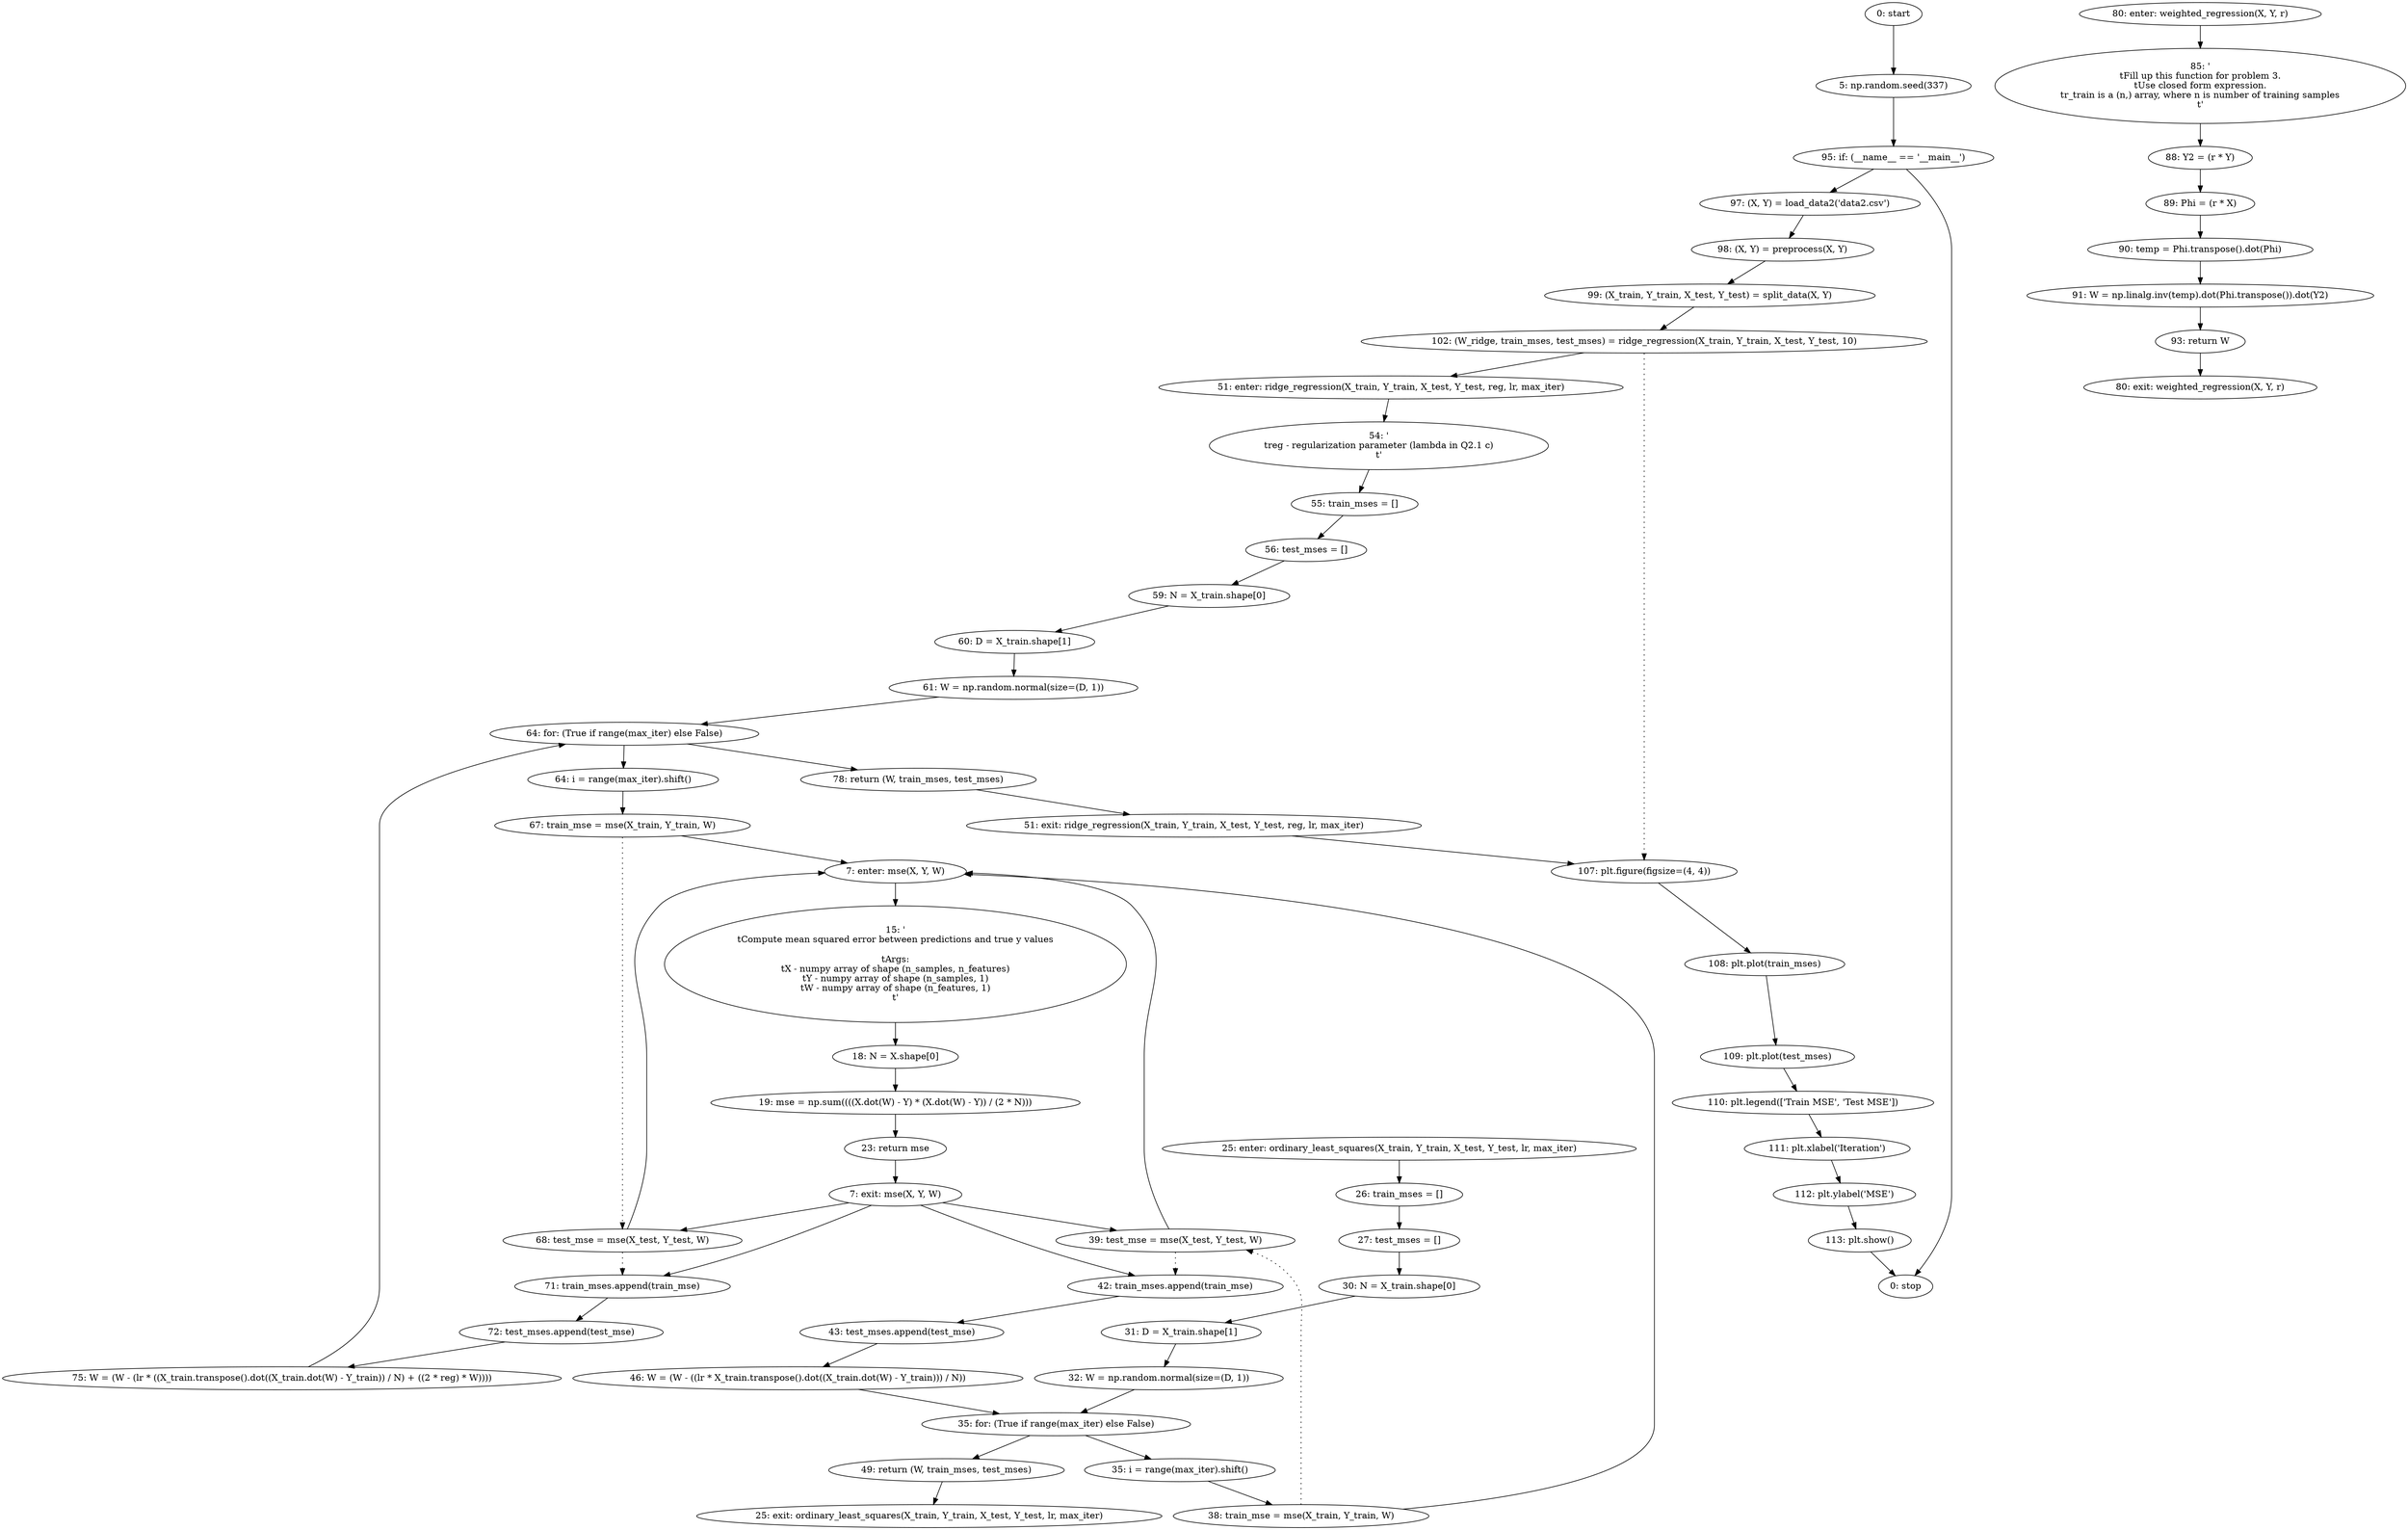 strict digraph "" {
	node [label="\N"];
	0	 [label="0: start"];
	1	 [label="5: np.random.seed(337)"];
	0 -> 1;
	47	 [label="95: if: (__name__ == '__main__')"];
	1 -> 47;
	48	 [label="97: (X, Y) = load_data2('data2.csv')"];
	47 -> 48;
	59	 [label="0: stop"];
	47 -> 59;
	2	 [label="7: enter: mse(X, Y, W)"];
	4	 [label="15: '\n\tCompute mean squared error between predictions and true y values\n\n\tArgs:\n\tX - numpy array of shape (n_samples, n_features)\n\tY \
- numpy array of shape (n_samples, 1)\n\tW - numpy array of shape (n_features, 1)\n\t'"];
	2 -> 4;
	5	 [label="18: N = X.shape[0]"];
	4 -> 5;
	17	 [label="38: train_mse = mse(X_train, Y_train, W)"];
	17 -> 2;
	18	 [label="39: test_mse = mse(X_test, Y_test, W)"];
	17 -> 18	 [style=dotted,
		weight=100];
	18 -> 2;
	19	 [label="42: train_mses.append(train_mse)"];
	18 -> 19	 [style=dotted,
		weight=100];
	20	 [label="43: test_mses.append(test_mse)"];
	19 -> 20;
	33	 [label="67: train_mse = mse(X_train, Y_train, W)"];
	33 -> 2;
	34	 [label="68: test_mse = mse(X_test, Y_test, W)"];
	33 -> 34	 [style=dotted,
		weight=100];
	34 -> 2;
	35	 [label="71: train_mses.append(train_mse)"];
	34 -> 35	 [style=dotted,
		weight=100];
	36	 [label="72: test_mses.append(test_mse)"];
	35 -> 36;
	3	 [label="7: exit: mse(X, Y, W)"];
	3 -> 18;
	3 -> 19;
	3 -> 34;
	3 -> 35;
	7	 [label="23: return mse"];
	7 -> 3;
	6	 [label="19: mse = np.sum((((X.dot(W) - Y) * (X.dot(W) - Y)) / (2 * N)))"];
	5 -> 6;
	6 -> 7;
	8	 [label="25: enter: ordinary_least_squares(X_train, Y_train, X_test, Y_test, lr, max_iter)"];
	10	 [label="26: train_mses = []"];
	8 -> 10;
	11	 [label="27: test_mses = []"];
	10 -> 11;
	9	 [label="25: exit: ordinary_least_squares(X_train, Y_train, X_test, Y_test, lr, max_iter)"];
	22	 [label="49: return (W, train_mses, test_mses)"];
	22 -> 9;
	12	 [label="30: N = X_train.shape[0]"];
	11 -> 12;
	13	 [label="31: D = X_train.shape[1]"];
	12 -> 13;
	14	 [label="32: W = np.random.normal(size=(D, 1))"];
	13 -> 14;
	15	 [label="35: for: (True if range(max_iter) else False)"];
	14 -> 15;
	15 -> 22;
	16	 [label="35: i = range(max_iter).shift()"];
	15 -> 16;
	16 -> 17;
	21	 [label="46: W = (W - ((lr * X_train.transpose().dot((X_train.dot(W) - Y_train))) / N))"];
	21 -> 15;
	20 -> 21;
	23	 [label="51: enter: ridge_regression(X_train, Y_train, X_test, Y_test, reg, lr, max_iter)"];
	25	 [label="54: '\n\treg - regularization parameter (lambda in Q2.1 c)\n\t'"];
	23 -> 25;
	26	 [label="55: train_mses = []"];
	25 -> 26;
	51	 [label="102: (W_ridge, train_mses, test_mses) = ridge_regression(X_train, Y_train, X_test, Y_test, 10)"];
	51 -> 23;
	52	 [label="107: plt.figure(figsize=(4, 4))"];
	51 -> 52	 [style=dotted,
		weight=100];
	53	 [label="108: plt.plot(train_mses)"];
	52 -> 53;
	24	 [label="51: exit: ridge_regression(X_train, Y_train, X_test, Y_test, reg, lr, max_iter)"];
	24 -> 52;
	38	 [label="78: return (W, train_mses, test_mses)"];
	38 -> 24;
	27	 [label="56: test_mses = []"];
	26 -> 27;
	28	 [label="59: N = X_train.shape[0]"];
	27 -> 28;
	29	 [label="60: D = X_train.shape[1]"];
	28 -> 29;
	30	 [label="61: W = np.random.normal(size=(D, 1))"];
	29 -> 30;
	31	 [label="64: for: (True if range(max_iter) else False)"];
	30 -> 31;
	31 -> 38;
	32	 [label="64: i = range(max_iter).shift()"];
	31 -> 32;
	32 -> 33;
	37	 [label="75: W = (W - (lr * ((X_train.transpose().dot((X_train.dot(W) - Y_train)) / N) + ((2 * reg) * W))))"];
	37 -> 31;
	36 -> 37;
	39	 [label="80: enter: weighted_regression(X, Y, r)"];
	41	 [label="85: '\n\tFill up this function for problem 3.\n\tUse closed form expression.\n\tr_train is a (n,) array, where n is number of training \
samples\n\t'"];
	39 -> 41;
	42	 [label="88: Y2 = (r * Y)"];
	41 -> 42;
	40	 [label="80: exit: weighted_regression(X, Y, r)"];
	46	 [label="93: return W"];
	46 -> 40;
	43	 [label="89: Phi = (r * X)"];
	42 -> 43;
	44	 [label="90: temp = Phi.transpose().dot(Phi)"];
	43 -> 44;
	45	 [label="91: W = np.linalg.inv(temp).dot(Phi.transpose()).dot(Y2)"];
	44 -> 45;
	45 -> 46;
	49	 [label="98: (X, Y) = preprocess(X, Y)"];
	48 -> 49;
	50	 [label="99: (X_train, Y_train, X_test, Y_test) = split_data(X, Y)"];
	49 -> 50;
	50 -> 51;
	54	 [label="109: plt.plot(test_mses)"];
	53 -> 54;
	55	 [label="110: plt.legend(['Train MSE', 'Test MSE'])"];
	54 -> 55;
	56	 [label="111: plt.xlabel('Iteration')"];
	55 -> 56;
	57	 [label="112: plt.ylabel('MSE')"];
	56 -> 57;
	58	 [label="113: plt.show()"];
	57 -> 58;
	58 -> 59;
}

